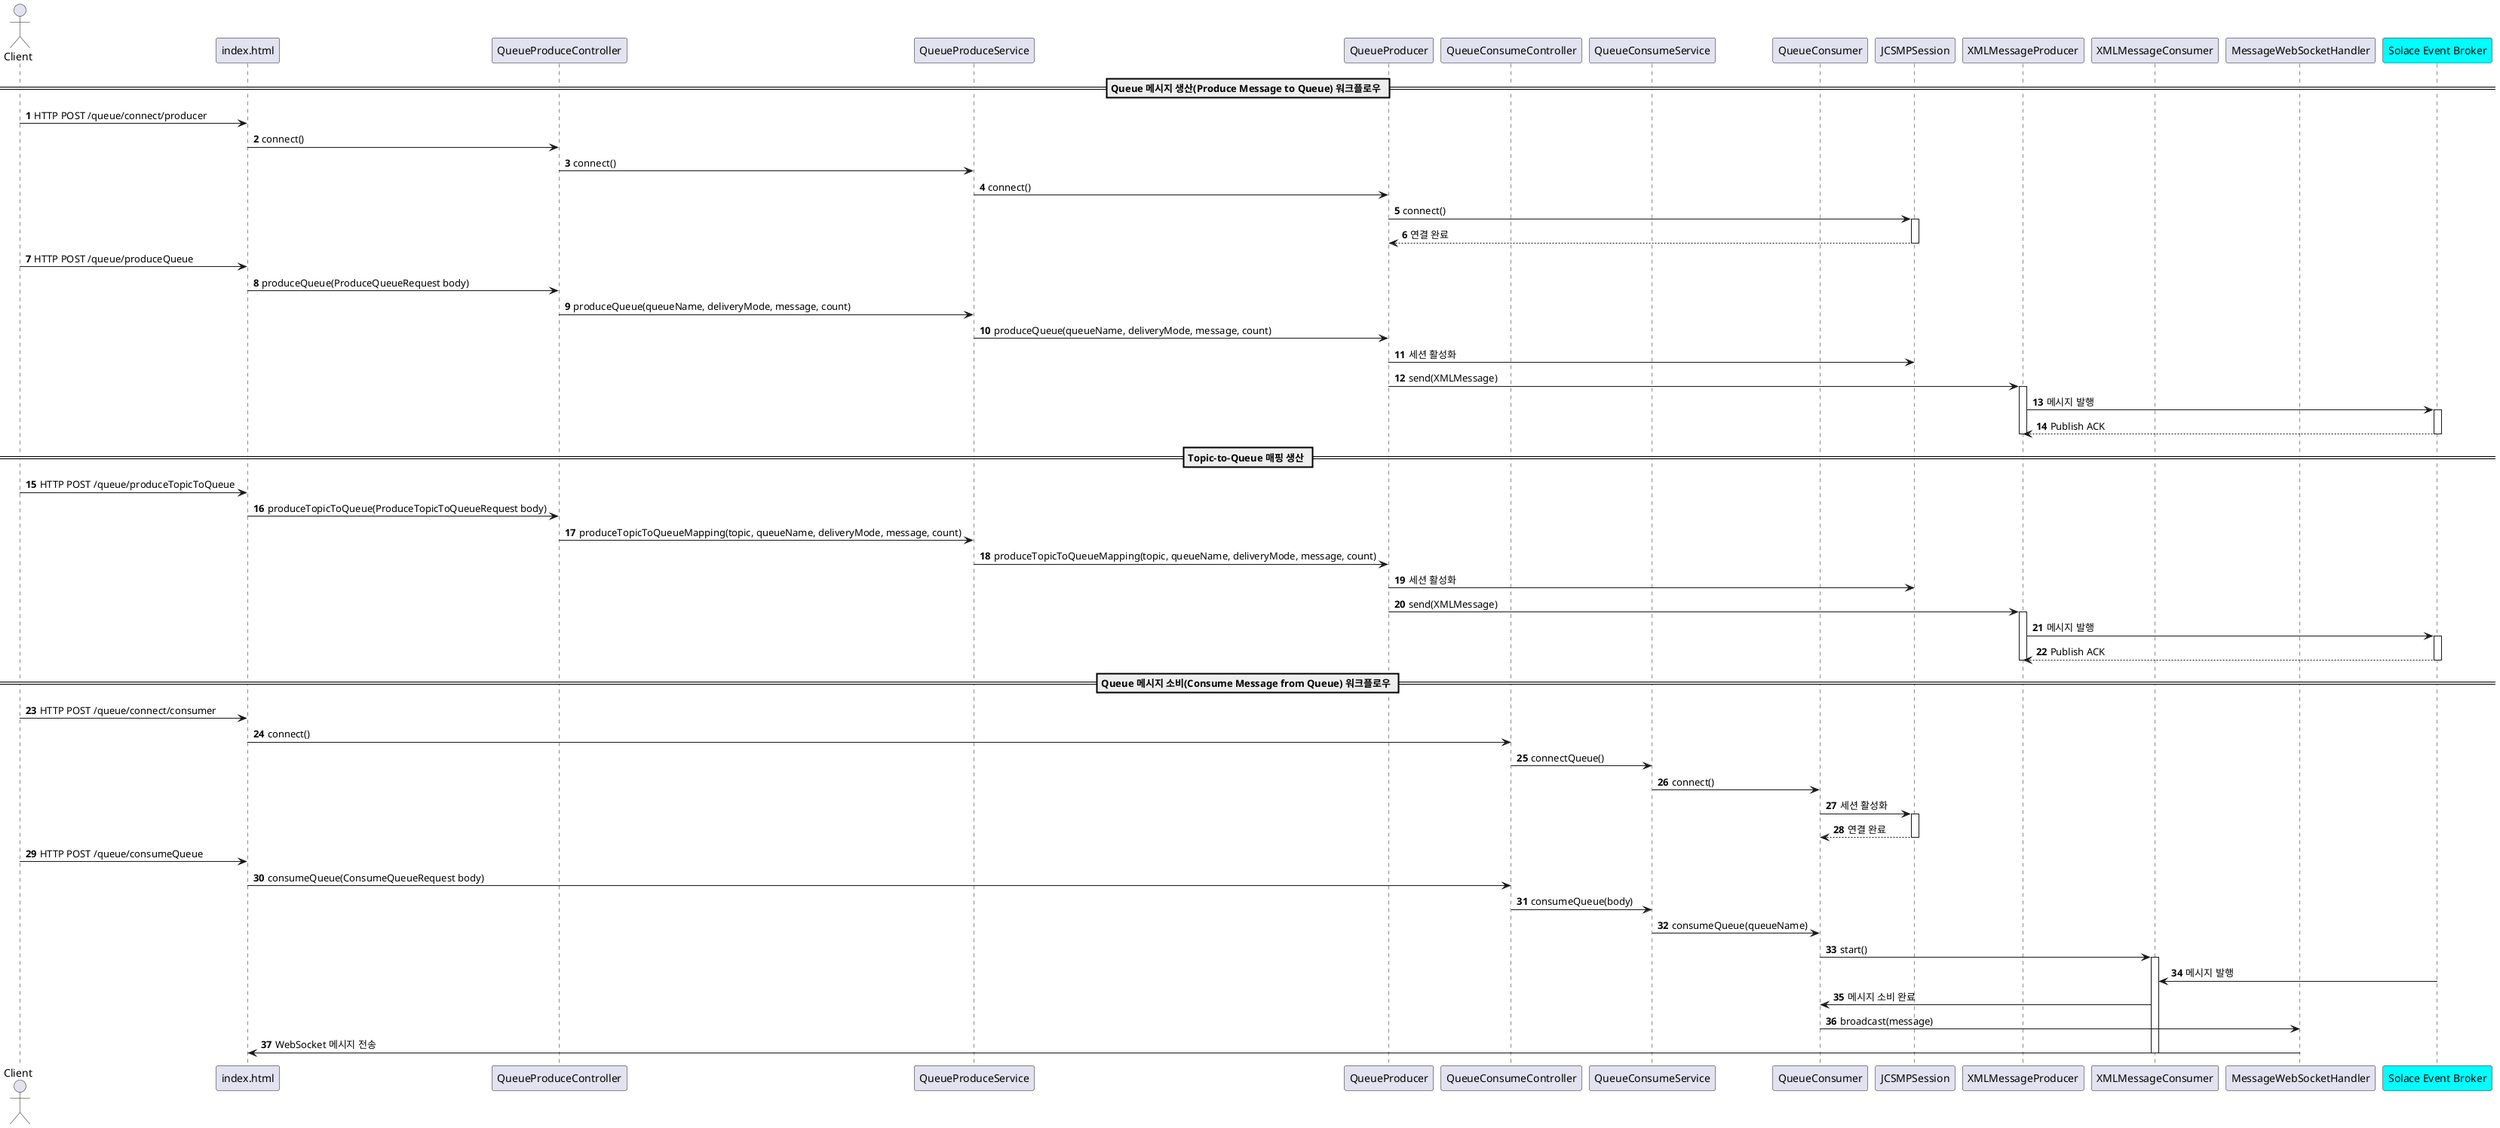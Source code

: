@startuml
autonumber

actor Client as C
participant "index.html" as UI
participant QueueProduceController as PQC
participant QueueProduceService as PQS
participant QueueProducer as QP
participant QueueConsumeController as CQC
participant QueueConsumeService as CQS
participant QueueConsumer as QC
participant JCSMPSession as S
participant XMLMessageProducer as MP
participant XMLMessageConsumer as MC
participant MessageWebSocketHandler as WSH
participant "Solace Event Broker" as Broker #aqua

== Queue 메시지 생산(Produce Message to Queue) 워크플로우 ==
C -> UI : HTTP POST /queue/connect/producer
UI -> PQC : connect()
PQC -> PQS : connect()
PQS -> QP : connect()
QP -> S : connect()
activate S
S --> QP : 연결 완료
deactivate S

C -> UI : HTTP POST /queue/produceQueue
UI -> PQC : produceQueue(ProduceQueueRequest body)
PQC -> PQS : produceQueue(queueName, deliveryMode, message, count)
PQS -> QP : produceQueue(queueName, deliveryMode, message, count)
QP -> S : 세션 활성화
QP -> MP : send(XMLMessage)
activate MP
MP -> Broker : 메시지 발행
activate Broker
Broker --> MP : Publish ACK
deactivate Broker
deactivate MP

== Topic-to-Queue 매핑 생산 ==
C -> UI : HTTP POST /queue/produceTopicToQueue
UI -> PQC : produceTopicToQueue(ProduceTopicToQueueRequest body)
PQC -> PQS : produceTopicToQueueMapping(topic, queueName, deliveryMode, message, count)
PQS -> QP : produceTopicToQueueMapping(topic, queueName, deliveryMode, message, count)
QP -> S : 세션 활성화
QP -> MP : send(XMLMessage)
activate MP
MP -> Broker : 메시지 발행
activate Broker
Broker --> MP : Publish ACK
deactivate Broker
deactivate MP

== Queue 메시지 소비(Consume Message from Queue) 워크플로우 ==
C -> UI : HTTP POST /queue/connect/consumer
UI -> CQC : connect()
CQC -> CQS : connectQueue()
CQS -> QC : connect()
QC -> S : 세션 활성화
activate S
S --> QC : 연결 완료
deactivate S

C -> UI : HTTP POST /queue/consumeQueue
UI -> CQC : consumeQueue(ConsumeQueueRequest body)
CQC -> CQS : consumeQueue(body)
CQS -> QC : consumeQueue(queueName)
QC -> MC : start()
activate MC

Broker -> MC : 메시지 발행
MC -> QC : 메시지 소비 완료
QC -> WSH : broadcast(message)
WSH -> UI : WebSocket 메시지 전송
deactivate MC
@enduml